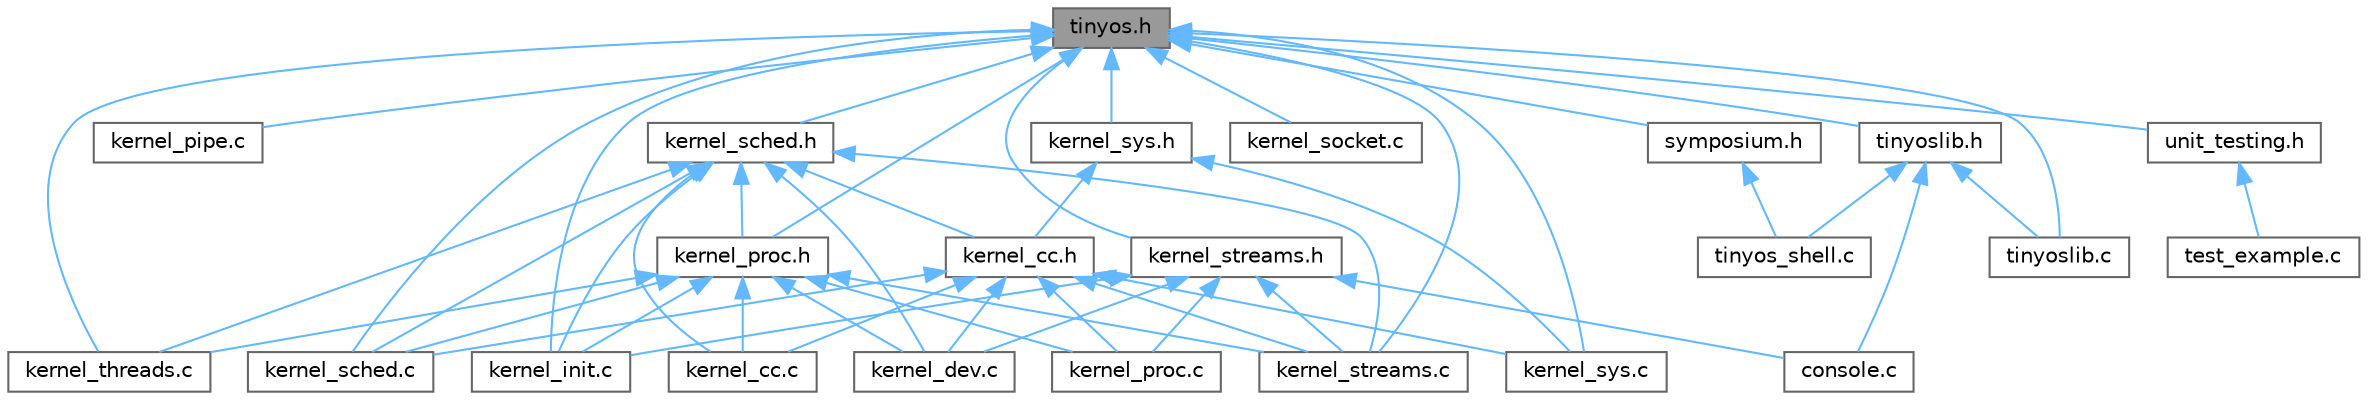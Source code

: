 digraph "tinyos.h"
{
 // LATEX_PDF_SIZE
  bgcolor="transparent";
  edge [fontname=Helvetica,fontsize=10,labelfontname=Helvetica,labelfontsize=10];
  node [fontname=Helvetica,fontsize=10,shape=box,height=0.2,width=0.4];
  Node1 [label="tinyos.h",height=0.2,width=0.4,color="gray40", fillcolor="grey60", style="filled", fontcolor="black",tooltip="Public kernel API."];
  Node1 -> Node2 [dir="back",color="steelblue1",style="solid"];
  Node2 [label="kernel_init.c",height=0.2,width=0.4,color="grey40", fillcolor="white", style="filled",URL="$kernel__init_8c_source.html",tooltip=" "];
  Node1 -> Node3 [dir="back",color="steelblue1",style="solid"];
  Node3 [label="kernel_pipe.c",height=0.2,width=0.4,color="grey40", fillcolor="white", style="filled",URL="$kernel__pipe_8c_source.html",tooltip=" "];
  Node1 -> Node4 [dir="back",color="steelblue1",style="solid"];
  Node4 [label="kernel_proc.h",height=0.2,width=0.4,color="grey40", fillcolor="white", style="filled",URL="$kernel__proc_8h.html",tooltip="The process table and process management."];
  Node4 -> Node5 [dir="back",color="steelblue1",style="solid"];
  Node5 [label="kernel_cc.c",height=0.2,width=0.4,color="grey40", fillcolor="white", style="filled",URL="$kernel__cc_8c.html",tooltip="The implementation for concurrency control ."];
  Node4 -> Node6 [dir="back",color="steelblue1",style="solid"];
  Node6 [label="kernel_dev.c",height=0.2,width=0.4,color="grey40", fillcolor="white", style="filled",URL="$kernel__dev_8c_source.html",tooltip=" "];
  Node4 -> Node2 [dir="back",color="steelblue1",style="solid"];
  Node4 -> Node7 [dir="back",color="steelblue1",style="solid"];
  Node7 [label="kernel_proc.c",height=0.2,width=0.4,color="grey40", fillcolor="white", style="filled",URL="$kernel__proc_8c_source.html",tooltip=" "];
  Node4 -> Node8 [dir="back",color="steelblue1",style="solid"];
  Node8 [label="kernel_sched.c",height=0.2,width=0.4,color="grey40", fillcolor="white", style="filled",URL="$kernel__sched_8c_source.html",tooltip=" "];
  Node4 -> Node9 [dir="back",color="steelblue1",style="solid"];
  Node9 [label="kernel_streams.c",height=0.2,width=0.4,color="grey40", fillcolor="white", style="filled",URL="$kernel__streams_8c_source.html",tooltip=" "];
  Node4 -> Node10 [dir="back",color="steelblue1",style="solid"];
  Node10 [label="kernel_threads.c",height=0.2,width=0.4,color="grey40", fillcolor="white", style="filled",URL="$kernel__threads_8c_source.html",tooltip=" "];
  Node1 -> Node8 [dir="back",color="steelblue1",style="solid"];
  Node1 -> Node11 [dir="back",color="steelblue1",style="solid"];
  Node11 [label="kernel_sched.h",height=0.2,width=0.4,color="grey40", fillcolor="white", style="filled",URL="$kernel__sched_8h.html",tooltip="TinyOS kernel: The Scheduler API."];
  Node11 -> Node5 [dir="back",color="steelblue1",style="solid"];
  Node11 -> Node12 [dir="back",color="steelblue1",style="solid"];
  Node12 [label="kernel_cc.h",height=0.2,width=0.4,color="grey40", fillcolor="white", style="filled",URL="$kernel__cc_8h.html",tooltip="Concurrency and preemption control API."];
  Node12 -> Node5 [dir="back",color="steelblue1",style="solid"];
  Node12 -> Node6 [dir="back",color="steelblue1",style="solid"];
  Node12 -> Node7 [dir="back",color="steelblue1",style="solid"];
  Node12 -> Node8 [dir="back",color="steelblue1",style="solid"];
  Node12 -> Node9 [dir="back",color="steelblue1",style="solid"];
  Node12 -> Node13 [dir="back",color="steelblue1",style="solid"];
  Node13 [label="kernel_sys.c",height=0.2,width=0.4,color="grey40", fillcolor="white", style="filled",URL="$kernel__sys_8c_source.html",tooltip=" "];
  Node11 -> Node6 [dir="back",color="steelblue1",style="solid"];
  Node11 -> Node2 [dir="back",color="steelblue1",style="solid"];
  Node11 -> Node4 [dir="back",color="steelblue1",style="solid"];
  Node11 -> Node8 [dir="back",color="steelblue1",style="solid"];
  Node11 -> Node9 [dir="back",color="steelblue1",style="solid"];
  Node11 -> Node10 [dir="back",color="steelblue1",style="solid"];
  Node1 -> Node14 [dir="back",color="steelblue1",style="solid"];
  Node14 [label="kernel_socket.c",height=0.2,width=0.4,color="grey40", fillcolor="white", style="filled",URL="$kernel__socket_8c_source.html",tooltip=" "];
  Node1 -> Node9 [dir="back",color="steelblue1",style="solid"];
  Node1 -> Node15 [dir="back",color="steelblue1",style="solid"];
  Node15 [label="kernel_streams.h",height=0.2,width=0.4,color="grey40", fillcolor="white", style="filled",URL="$kernel__streams_8h.html",tooltip="Support for I/O streams."];
  Node15 -> Node16 [dir="back",color="steelblue1",style="solid"];
  Node16 [label="console.c",height=0.2,width=0.4,color="grey40", fillcolor="white", style="filled",URL="$console_8c_source.html",tooltip=" "];
  Node15 -> Node6 [dir="back",color="steelblue1",style="solid"];
  Node15 -> Node2 [dir="back",color="steelblue1",style="solid"];
  Node15 -> Node7 [dir="back",color="steelblue1",style="solid"];
  Node15 -> Node9 [dir="back",color="steelblue1",style="solid"];
  Node1 -> Node13 [dir="back",color="steelblue1",style="solid"];
  Node1 -> Node17 [dir="back",color="steelblue1",style="solid"];
  Node17 [label="kernel_sys.h",height=0.2,width=0.4,color="grey40", fillcolor="white", style="filled",URL="$kernel__sys_8h_source.html",tooltip=" "];
  Node17 -> Node12 [dir="back",color="steelblue1",style="solid"];
  Node17 -> Node13 [dir="back",color="steelblue1",style="solid"];
  Node1 -> Node10 [dir="back",color="steelblue1",style="solid"];
  Node1 -> Node18 [dir="back",color="steelblue1",style="solid"];
  Node18 [label="symposium.h",height=0.2,width=0.4,color="grey40", fillcolor="white", style="filled",URL="$symposium_8h.html",tooltip="An implementation of Dining Philosophers."];
  Node18 -> Node19 [dir="back",color="steelblue1",style="solid"];
  Node19 [label="tinyos_shell.c",height=0.2,width=0.4,color="grey40", fillcolor="white", style="filled",URL="$tinyos__shell_8c_source.html",tooltip=" "];
  Node1 -> Node20 [dir="back",color="steelblue1",style="solid"];
  Node20 [label="tinyoslib.c",height=0.2,width=0.4,color="grey40", fillcolor="white", style="filled",URL="$tinyoslib_8c_source.html",tooltip=" "];
  Node1 -> Node21 [dir="back",color="steelblue1",style="solid"];
  Node21 [label="tinyoslib.h",height=0.2,width=0.4,color="grey40", fillcolor="white", style="filled",URL="$tinyoslib_8h.html",tooltip="TinyOS standard library header file."];
  Node21 -> Node16 [dir="back",color="steelblue1",style="solid"];
  Node21 -> Node19 [dir="back",color="steelblue1",style="solid"];
  Node21 -> Node20 [dir="back",color="steelblue1",style="solid"];
  Node1 -> Node22 [dir="back",color="steelblue1",style="solid"];
  Node22 [label="unit_testing.h",height=0.2,width=0.4,color="grey40", fillcolor="white", style="filled",URL="$unit__testing_8h.html",tooltip="A library for coding and running unit tests."];
  Node22 -> Node23 [dir="back",color="steelblue1",style="solid"];
  Node23 [label="test_example.c",height=0.2,width=0.4,color="grey40", fillcolor="white", style="filled",URL="$test__example_8c_source.html",tooltip=" "];
}
